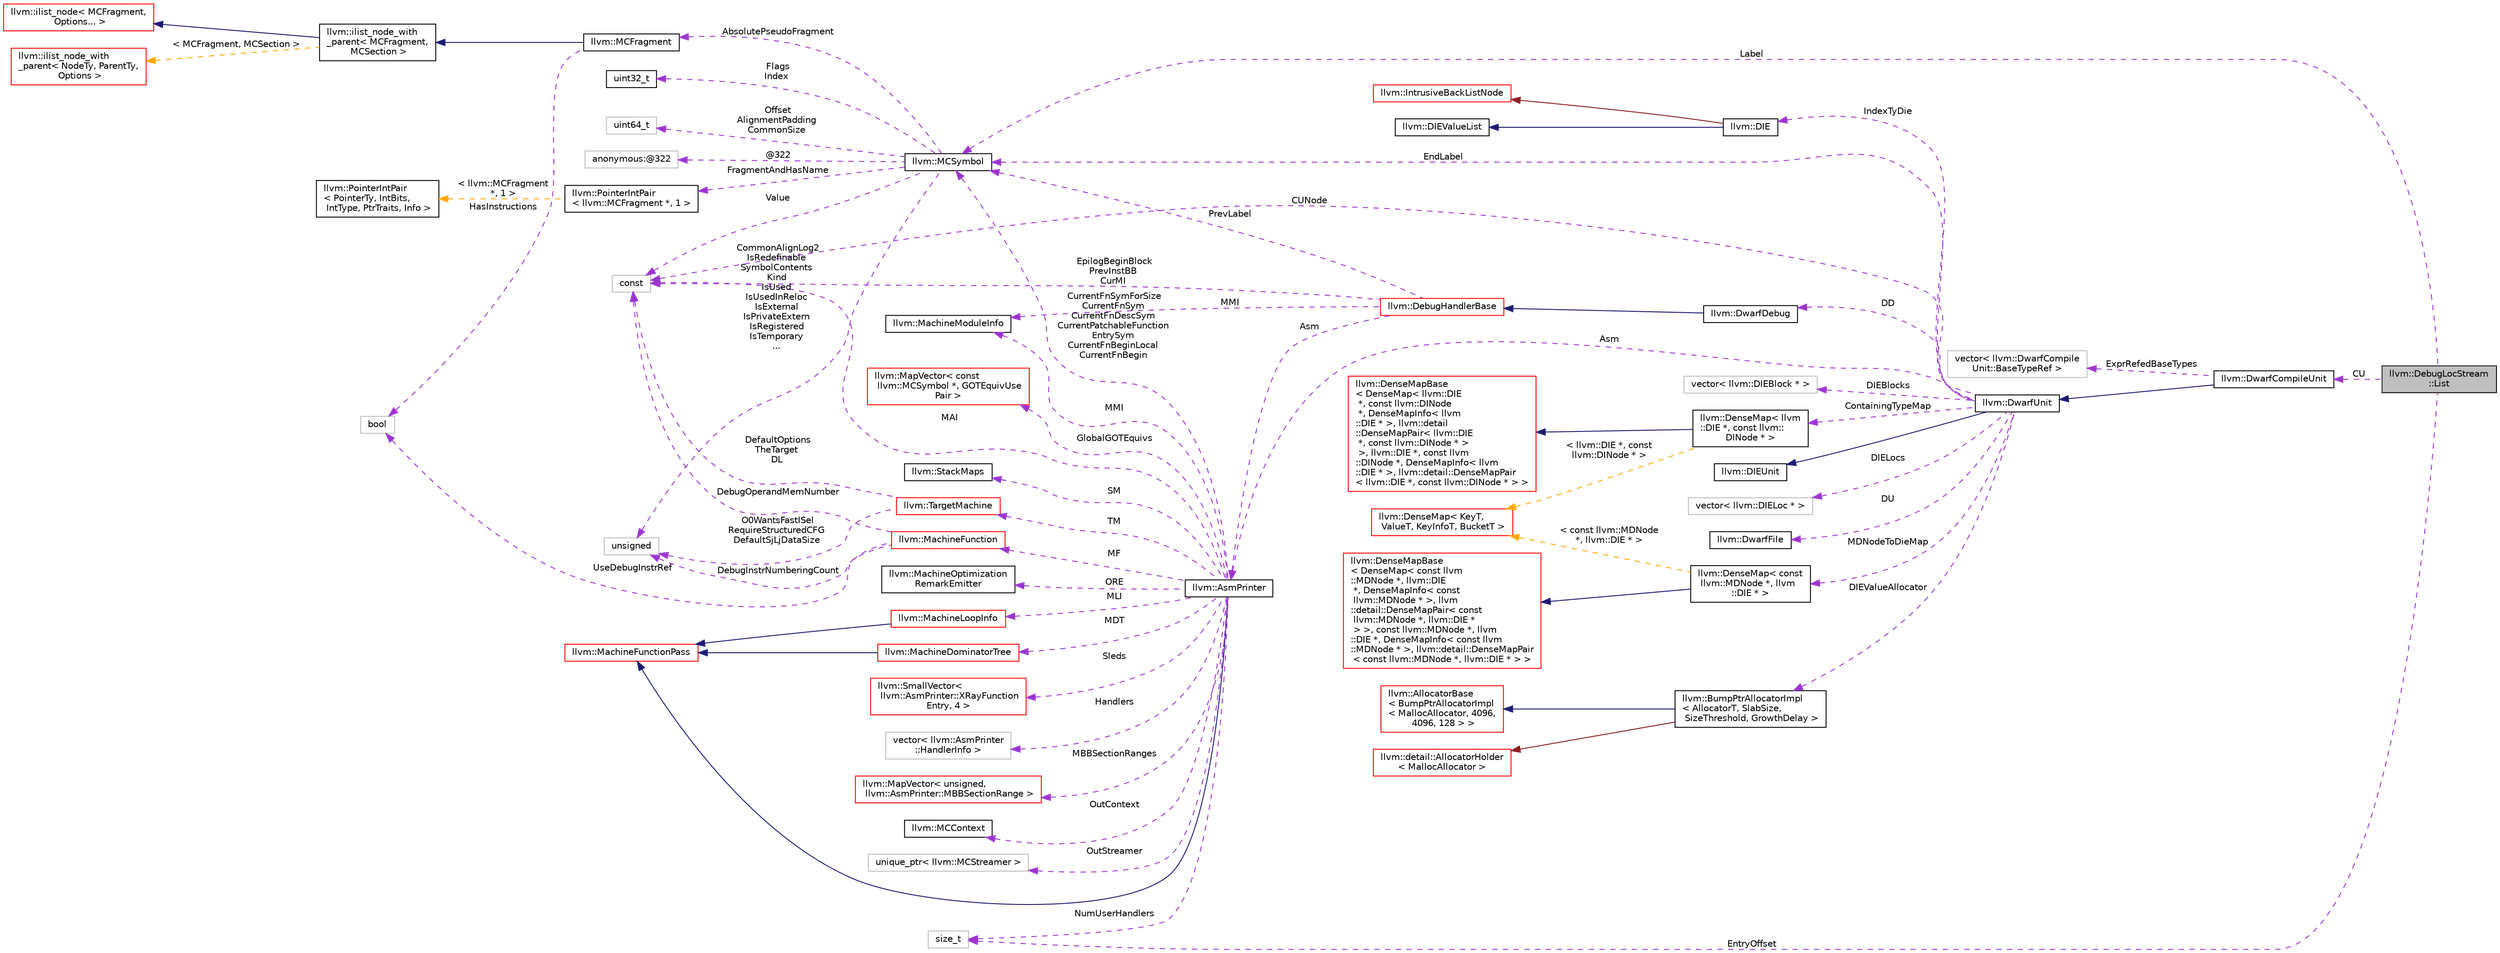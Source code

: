 digraph "llvm::DebugLocStream::List"
{
 // LATEX_PDF_SIZE
  bgcolor="transparent";
  edge [fontname="Helvetica",fontsize="10",labelfontname="Helvetica",labelfontsize="10"];
  node [fontname="Helvetica",fontsize="10",shape=record];
  rankdir="LR";
  Node1 [label="llvm::DebugLocStream\l::List",height=0.2,width=0.4,color="black", fillcolor="grey75", style="filled", fontcolor="black",tooltip=" "];
  Node2 -> Node1 [dir="back",color="darkorchid3",fontsize="10",style="dashed",label=" CU" ,fontname="Helvetica"];
  Node2 [label="llvm::DwarfCompileUnit",height=0.2,width=0.4,color="black",URL="$classllvm_1_1DwarfCompileUnit.html",tooltip=" "];
  Node3 -> Node2 [dir="back",color="midnightblue",fontsize="10",style="solid",fontname="Helvetica"];
  Node3 [label="llvm::DwarfUnit",height=0.2,width=0.4,color="black",URL="$classllvm_1_1DwarfUnit.html",tooltip="This dwarf writer support class manages information associated with a source file."];
  Node4 -> Node3 [dir="back",color="midnightblue",fontsize="10",style="solid",fontname="Helvetica"];
  Node4 [label="llvm::DIEUnit",height=0.2,width=0.4,color="black",URL="$classllvm_1_1DIEUnit.html",tooltip="Represents a compile or type unit."];
  Node5 -> Node3 [dir="back",color="darkorchid3",fontsize="10",style="dashed",label=" DIELocs" ,fontname="Helvetica"];
  Node5 [label="vector\< llvm::DIELoc * \>",height=0.2,width=0.4,color="grey75",tooltip=" "];
  Node6 -> Node3 [dir="back",color="darkorchid3",fontsize="10",style="dashed",label=" DU" ,fontname="Helvetica"];
  Node6 [label="llvm::DwarfFile",height=0.2,width=0.4,color="black",URL="$classllvm_1_1DwarfFile.html",tooltip=" "];
  Node7 -> Node3 [dir="back",color="darkorchid3",fontsize="10",style="dashed",label=" DIEValueAllocator" ,fontname="Helvetica"];
  Node7 [label="llvm::BumpPtrAllocatorImpl\l\< AllocatorT, SlabSize,\l SizeThreshold, GrowthDelay \>",height=0.2,width=0.4,color="black",URL="$classllvm_1_1BumpPtrAllocatorImpl.html",tooltip="Allocate memory in an ever growing pool, as if by bump-pointer."];
  Node8 -> Node7 [dir="back",color="midnightblue",fontsize="10",style="solid",fontname="Helvetica"];
  Node8 [label="llvm::AllocatorBase\l\< BumpPtrAllocatorImpl\l\< MallocAllocator, 4096,\l 4096, 128 \> \>",height=0.2,width=0.4,color="red",URL="$classllvm_1_1AllocatorBase.html",tooltip=" "];
  Node10 -> Node7 [dir="back",color="firebrick4",fontsize="10",style="solid",fontname="Helvetica"];
  Node10 [label="llvm::detail::AllocatorHolder\l\< MallocAllocator \>",height=0.2,width=0.4,color="red",URL="$classllvm_1_1detail_1_1AllocatorHolder.html",tooltip=" "];
  Node15 -> Node3 [dir="back",color="darkorchid3",fontsize="10",style="dashed",label=" DD" ,fontname="Helvetica"];
  Node15 [label="llvm::DwarfDebug",height=0.2,width=0.4,color="black",URL="$classllvm_1_1DwarfDebug.html",tooltip="Collects and handles dwarf debug information."];
  Node16 -> Node15 [dir="back",color="midnightblue",fontsize="10",style="solid",fontname="Helvetica"];
  Node16 [label="llvm::DebugHandlerBase",height=0.2,width=0.4,color="red",URL="$classllvm_1_1DebugHandlerBase.html",tooltip="Base class for debug information backends."];
  Node25 -> Node16 [dir="back",color="darkorchid3",fontsize="10",style="dashed",label=" MMI" ,fontname="Helvetica"];
  Node25 [label="llvm::MachineModuleInfo",height=0.2,width=0.4,color="black",URL="$classllvm_1_1MachineModuleInfo.html",tooltip="This class contains meta information specific to a module."];
  Node27 -> Node16 [dir="back",color="darkorchid3",fontsize="10",style="dashed",label=" Asm" ,fontname="Helvetica"];
  Node27 [label="llvm::AsmPrinter",height=0.2,width=0.4,color="black",URL="$classllvm_1_1AsmPrinter.html",tooltip="This class is intended to be used as a driving class for all asm writers."];
  Node28 -> Node27 [dir="back",color="midnightblue",fontsize="10",style="solid",fontname="Helvetica"];
  Node28 [label="llvm::MachineFunctionPass",height=0.2,width=0.4,color="red",URL="$classllvm_1_1MachineFunctionPass.html",tooltip="MachineFunctionPass - This class adapts the FunctionPass interface to allow convenient creation of pa..."];
  Node31 -> Node27 [dir="back",color="darkorchid3",fontsize="10",style="dashed",label=" SM" ,fontname="Helvetica"];
  Node31 [label="llvm::StackMaps",height=0.2,width=0.4,color="black",URL="$classllvm_1_1StackMaps.html",tooltip=" "];
  Node32 -> Node27 [dir="back",color="darkorchid3",fontsize="10",style="dashed",label=" ORE" ,fontname="Helvetica"];
  Node32 [label="llvm::MachineOptimization\lRemarkEmitter",height=0.2,width=0.4,color="black",URL="$classllvm_1_1MachineOptimizationRemarkEmitter.html",tooltip="The optimization diagnostic interface."];
  Node33 -> Node27 [dir="back",color="darkorchid3",fontsize="10",style="dashed",label=" MLI" ,fontname="Helvetica"];
  Node33 [label="llvm::MachineLoopInfo",height=0.2,width=0.4,color="red",URL="$classllvm_1_1MachineLoopInfo.html",tooltip=" "];
  Node28 -> Node33 [dir="back",color="midnightblue",fontsize="10",style="solid",fontname="Helvetica"];
  Node35 -> Node27 [dir="back",color="darkorchid3",fontsize="10",style="dashed",label=" MF" ,fontname="Helvetica"];
  Node35 [label="llvm::MachineFunction",height=0.2,width=0.4,color="red",URL="$classllvm_1_1MachineFunction.html",tooltip=" "];
  Node45 -> Node35 [dir="back",color="darkorchid3",fontsize="10",style="dashed",label=" UseDebugInstrRef" ,fontname="Helvetica"];
  Node45 [label="bool",height=0.2,width=0.4,color="grey75",tooltip=" "];
  Node46 -> Node35 [dir="back",color="darkorchid3",fontsize="10",style="dashed",label=" DebugOperandMemNumber" ,fontname="Helvetica"];
  Node46 [label="const",height=0.2,width=0.4,color="grey75",tooltip=" "];
  Node47 -> Node35 [dir="back",color="darkorchid3",fontsize="10",style="dashed",label=" DebugInstrNumberingCount" ,fontname="Helvetica"];
  Node47 [label="unsigned",height=0.2,width=0.4,color="grey75",tooltip=" "];
  Node51 -> Node27 [dir="back",color="darkorchid3",fontsize="10",style="dashed",label=" MDT" ,fontname="Helvetica"];
  Node51 [label="llvm::MachineDominatorTree",height=0.2,width=0.4,color="red",URL="$classllvm_1_1MachineDominatorTree.html",tooltip="DominatorTree Class - Concrete subclass of DominatorTreeBase that is used to compute a normal dominat..."];
  Node28 -> Node51 [dir="back",color="midnightblue",fontsize="10",style="solid",fontname="Helvetica"];
  Node25 -> Node27 [dir="back",color="darkorchid3",fontsize="10",style="dashed",label=" MMI" ,fontname="Helvetica"];
  Node52 -> Node27 [dir="back",color="darkorchid3",fontsize="10",style="dashed",label=" TM" ,fontname="Helvetica"];
  Node52 [label="llvm::TargetMachine",height=0.2,width=0.4,color="red",URL="$classllvm_1_1TargetMachine.html",tooltip="Primary interface to the complete machine description for the target machine."];
  Node47 -> Node52 [dir="back",color="darkorchid3",fontsize="10",style="dashed",label=" O0WantsFastISel\nRequireStructuredCFG\nDefaultSjLjDataSize" ,fontname="Helvetica"];
  Node46 -> Node52 [dir="back",color="darkorchid3",fontsize="10",style="dashed",label=" DefaultOptions\nTheTarget\nDL" ,fontname="Helvetica"];
  Node81 -> Node27 [dir="back",color="darkorchid3",fontsize="10",style="dashed",label=" Sleds" ,fontname="Helvetica"];
  Node81 [label="llvm::SmallVector\<\l llvm::AsmPrinter::XRayFunction\lEntry, 4 \>",height=0.2,width=0.4,color="red",URL="$classllvm_1_1SmallVector.html",tooltip=" "];
  Node84 -> Node27 [dir="back",color="darkorchid3",fontsize="10",style="dashed",label=" Handlers" ,fontname="Helvetica"];
  Node84 [label="vector\< llvm::AsmPrinter\l::HandlerInfo \>",height=0.2,width=0.4,color="grey75",tooltip=" "];
  Node85 -> Node27 [dir="back",color="darkorchid3",fontsize="10",style="dashed",label=" MBBSectionRanges" ,fontname="Helvetica"];
  Node85 [label="llvm::MapVector\< unsigned,\l llvm::AsmPrinter::MBBSectionRange \>",height=0.2,width=0.4,color="red",URL="$classllvm_1_1MapVector.html",tooltip=" "];
  Node87 -> Node27 [dir="back",color="darkorchid3",fontsize="10",style="dashed",label=" CurrentFnSymForSize\nCurrentFnSym\nCurrentFnDescSym\nCurrentPatchableFunction\lEntrySym\nCurrentFnBeginLocal\nCurrentFnBegin" ,fontname="Helvetica"];
  Node87 [label="llvm::MCSymbol",height=0.2,width=0.4,color="black",URL="$classllvm_1_1MCSymbol.html",tooltip="MCSymbol - Instances of this class represent a symbol name in the MC file, and MCSymbols are created ..."];
  Node88 -> Node87 [dir="back",color="darkorchid3",fontsize="10",style="dashed",label=" Offset\nAlignmentPadding\nCommonSize" ,fontname="Helvetica"];
  Node88 [label="uint64_t",height=0.2,width=0.4,color="grey75",tooltip=" "];
  Node89 -> Node87 [dir="back",color="darkorchid3",fontsize="10",style="dashed",label=" @322" ,fontname="Helvetica"];
  Node89 [label="anonymous:@322",height=0.2,width=0.4,color="grey75",tooltip=" "];
  Node90 -> Node87 [dir="back",color="darkorchid3",fontsize="10",style="dashed",label=" AbsolutePseudoFragment" ,fontname="Helvetica"];
  Node90 [label="llvm::MCFragment",height=0.2,width=0.4,color="black",URL="$classllvm_1_1MCFragment.html",tooltip=" "];
  Node91 -> Node90 [dir="back",color="midnightblue",fontsize="10",style="solid",fontname="Helvetica"];
  Node91 [label="llvm::ilist_node_with\l_parent\< MCFragment,\l MCSection \>",height=0.2,width=0.4,color="black",URL="$classllvm_1_1ilist__node__with__parent.html",tooltip=" "];
  Node92 -> Node91 [dir="back",color="midnightblue",fontsize="10",style="solid",fontname="Helvetica"];
  Node92 [label="llvm::ilist_node\< MCFragment,\l Options... \>",height=0.2,width=0.4,color="red",URL="$classllvm_1_1ilist__node.html",tooltip=" "];
  Node100 -> Node91 [dir="back",color="orange",fontsize="10",style="dashed",label=" \< MCFragment, MCSection \>" ,fontname="Helvetica"];
  Node100 [label="llvm::ilist_node_with\l_parent\< NodeTy, ParentTy,\l Options \>",height=0.2,width=0.4,color="red",URL="$classllvm_1_1ilist__node__with__parent.html",tooltip="An ilist node that can access its parent list."];
  Node45 -> Node90 [dir="back",color="darkorchid3",fontsize="10",style="dashed",label=" HasInstructions" ,fontname="Helvetica"];
  Node104 -> Node87 [dir="back",color="darkorchid3",fontsize="10",style="dashed",label=" FragmentAndHasName" ,fontname="Helvetica"];
  Node104 [label="llvm::PointerIntPair\l\< llvm::MCFragment *, 1 \>",height=0.2,width=0.4,color="black",URL="$classllvm_1_1PointerIntPair.html",tooltip=" "];
  Node105 -> Node104 [dir="back",color="orange",fontsize="10",style="dashed",label=" \< llvm::MCFragment\l *, 1 \>" ,fontname="Helvetica"];
  Node105 [label="llvm::PointerIntPair\l\< PointerTy, IntBits,\l IntType, PtrTraits, Info \>",height=0.2,width=0.4,color="black",URL="$classllvm_1_1PointerIntPair.html",tooltip="PointerIntPair - This class implements a pair of a pointer and small integer."];
  Node106 -> Node87 [dir="back",color="darkorchid3",fontsize="10",style="dashed",label=" Flags\nIndex" ,fontname="Helvetica"];
  Node106 [label="uint32_t",height=0.2,width=0.4,color="black",URL="$classuint32__t.html",tooltip=" "];
  Node46 -> Node87 [dir="back",color="darkorchid3",fontsize="10",style="dashed",label=" Value" ,fontname="Helvetica"];
  Node47 -> Node87 [dir="back",color="darkorchid3",fontsize="10",style="dashed",label=" CommonAlignLog2\nIsRedefinable\nSymbolContents\nKind\nIsUsed\nIsUsedInReloc\nIsExternal\nIsPrivateExtern\nIsRegistered\nIsTemporary\n..." ,fontname="Helvetica"];
  Node107 -> Node27 [dir="back",color="darkorchid3",fontsize="10",style="dashed",label=" OutContext" ,fontname="Helvetica"];
  Node107 [label="llvm::MCContext",height=0.2,width=0.4,color="black",URL="$classllvm_1_1MCContext.html",tooltip="Context object for machine code objects."];
  Node46 -> Node27 [dir="back",color="darkorchid3",fontsize="10",style="dashed",label=" MAI" ,fontname="Helvetica"];
  Node108 -> Node27 [dir="back",color="darkorchid3",fontsize="10",style="dashed",label=" OutStreamer" ,fontname="Helvetica"];
  Node108 [label="unique_ptr\< llvm::MCStreamer \>",height=0.2,width=0.4,color="grey75",tooltip=" "];
  Node109 -> Node27 [dir="back",color="darkorchid3",fontsize="10",style="dashed",label=" NumUserHandlers" ,fontname="Helvetica"];
  Node109 [label="size_t",height=0.2,width=0.4,color="grey75",tooltip=" "];
  Node110 -> Node27 [dir="back",color="darkorchid3",fontsize="10",style="dashed",label=" GlobalGOTEquivs" ,fontname="Helvetica"];
  Node110 [label="llvm::MapVector\< const\l llvm::MCSymbol *, GOTEquivUse\lPair \>",height=0.2,width=0.4,color="red",URL="$classllvm_1_1MapVector.html",tooltip=" "];
  Node46 -> Node16 [dir="back",color="darkorchid3",fontsize="10",style="dashed",label=" EpilogBeginBlock\nPrevInstBB\nCurMI" ,fontname="Helvetica"];
  Node87 -> Node16 [dir="back",color="darkorchid3",fontsize="10",style="dashed",label=" PrevLabel" ,fontname="Helvetica"];
  Node113 -> Node3 [dir="back",color="darkorchid3",fontsize="10",style="dashed",label=" IndexTyDie" ,fontname="Helvetica"];
  Node113 [label="llvm::DIE",height=0.2,width=0.4,color="black",URL="$classllvm_1_1DIE.html",tooltip="A structured debug information entry."];
  Node114 -> Node113 [dir="back",color="firebrick4",fontsize="10",style="solid",fontname="Helvetica"];
  Node114 [label="llvm::IntrusiveBackListNode",height=0.2,width=0.4,color="red",URL="$structllvm_1_1IntrusiveBackListNode.html",tooltip=" "];
  Node116 -> Node113 [dir="back",color="midnightblue",fontsize="10",style="solid",fontname="Helvetica"];
  Node116 [label="llvm::DIEValueList",height=0.2,width=0.4,color="black",URL="$classllvm_1_1DIEValueList.html",tooltip="A list of DIE values."];
  Node117 -> Node3 [dir="back",color="darkorchid3",fontsize="10",style="dashed",label=" MDNodeToDieMap" ,fontname="Helvetica"];
  Node117 [label="llvm::DenseMap\< const\l llvm::MDNode *, llvm\l::DIE * \>",height=0.2,width=0.4,color="black",URL="$classllvm_1_1DenseMap.html",tooltip=" "];
  Node118 -> Node117 [dir="back",color="midnightblue",fontsize="10",style="solid",fontname="Helvetica"];
  Node118 [label="llvm::DenseMapBase\l\< DenseMap\< const llvm\l::MDNode *, llvm::DIE\l *, DenseMapInfo\< const\l llvm::MDNode * \>, llvm\l::detail::DenseMapPair\< const\l llvm::MDNode *, llvm::DIE *\l \> \>, const llvm::MDNode *, llvm\l::DIE *, DenseMapInfo\< const llvm\l::MDNode * \>, llvm::detail::DenseMapPair\l\< const llvm::MDNode *, llvm::DIE * \> \>",height=0.2,width=0.4,color="red",URL="$classllvm_1_1DenseMapBase.html",tooltip=" "];
  Node22 -> Node117 [dir="back",color="orange",fontsize="10",style="dashed",label=" \< const llvm::MDNode\l *, llvm::DIE * \>" ,fontname="Helvetica"];
  Node22 [label="llvm::DenseMap\< KeyT,\l ValueT, KeyInfoT, BucketT \>",height=0.2,width=0.4,color="red",URL="$classllvm_1_1DenseMap.html",tooltip=" "];
  Node119 -> Node3 [dir="back",color="darkorchid3",fontsize="10",style="dashed",label=" ContainingTypeMap" ,fontname="Helvetica"];
  Node119 [label="llvm::DenseMap\< llvm\l::DIE *, const llvm::\lDINode * \>",height=0.2,width=0.4,color="black",URL="$classllvm_1_1DenseMap.html",tooltip=" "];
  Node120 -> Node119 [dir="back",color="midnightblue",fontsize="10",style="solid",fontname="Helvetica"];
  Node120 [label="llvm::DenseMapBase\l\< DenseMap\< llvm::DIE\l *, const llvm::DINode\l *, DenseMapInfo\< llvm\l::DIE * \>, llvm::detail\l::DenseMapPair\< llvm::DIE\l *, const llvm::DINode * \>\l \>, llvm::DIE *, const llvm\l::DINode *, DenseMapInfo\< llvm\l::DIE * \>, llvm::detail::DenseMapPair\l\< llvm::DIE *, const llvm::DINode * \> \>",height=0.2,width=0.4,color="red",URL="$classllvm_1_1DenseMapBase.html",tooltip=" "];
  Node22 -> Node119 [dir="back",color="orange",fontsize="10",style="dashed",label=" \< llvm::DIE *, const\l llvm::DINode * \>" ,fontname="Helvetica"];
  Node121 -> Node3 [dir="back",color="darkorchid3",fontsize="10",style="dashed",label=" DIEBlocks" ,fontname="Helvetica"];
  Node121 [label="vector\< llvm::DIEBlock * \>",height=0.2,width=0.4,color="grey75",tooltip=" "];
  Node27 -> Node3 [dir="back",color="darkorchid3",fontsize="10",style="dashed",label=" Asm" ,fontname="Helvetica"];
  Node87 -> Node3 [dir="back",color="darkorchid3",fontsize="10",style="dashed",label=" EndLabel" ,fontname="Helvetica"];
  Node46 -> Node3 [dir="back",color="darkorchid3",fontsize="10",style="dashed",label=" CUNode" ,fontname="Helvetica"];
  Node122 -> Node2 [dir="back",color="darkorchid3",fontsize="10",style="dashed",label=" ExprRefedBaseTypes" ,fontname="Helvetica"];
  Node122 [label="vector\< llvm::DwarfCompile\lUnit::BaseTypeRef \>",height=0.2,width=0.4,color="grey75",tooltip=" "];
  Node87 -> Node1 [dir="back",color="darkorchid3",fontsize="10",style="dashed",label=" Label" ,fontname="Helvetica"];
  Node109 -> Node1 [dir="back",color="darkorchid3",fontsize="10",style="dashed",label=" EntryOffset" ,fontname="Helvetica"];
}
